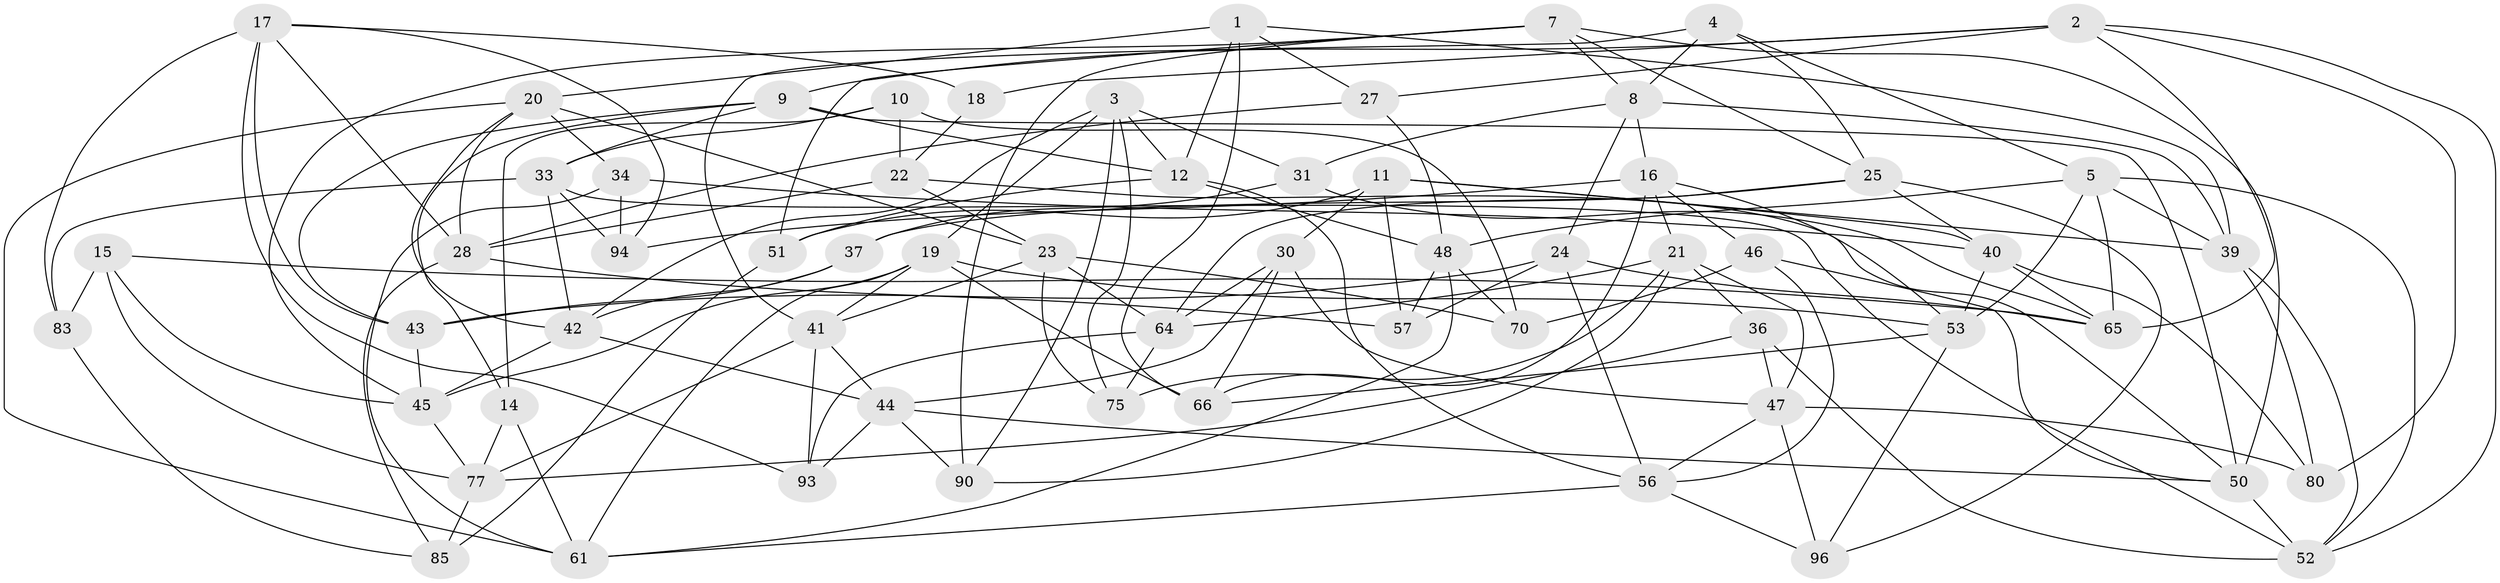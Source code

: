 // original degree distribution, {4: 1.0}
// Generated by graph-tools (version 1.1) at 2025/11/02/21/25 10:11:17]
// undirected, 61 vertices, 157 edges
graph export_dot {
graph [start="1"]
  node [color=gray90,style=filled];
  1 [super="+63"];
  2 [super="+99"];
  3 [super="+13"];
  4;
  5 [super="+6"];
  7 [super="+35"];
  8 [super="+79"];
  9 [super="+54"];
  10;
  11 [super="+92"];
  12 [super="+49"];
  14;
  15;
  16 [super="+58"];
  17 [super="+76"];
  18;
  19 [super="+32"];
  20 [super="+74"];
  21 [super="+29"];
  22 [super="+60"];
  23 [super="+26"];
  24 [super="+89"];
  25 [super="+72"];
  27;
  28 [super="+59"];
  30 [super="+68"];
  31;
  33 [super="+38"];
  34;
  36;
  37;
  39 [super="+98"];
  40 [super="+78"];
  41 [super="+73"];
  42 [super="+67"];
  43 [super="+62"];
  44 [super="+86"];
  45 [super="+55"];
  46;
  47 [super="+81"];
  48 [super="+100"];
  50 [super="+71"];
  51;
  52 [super="+95"];
  53 [super="+87"];
  56 [super="+91"];
  57;
  61 [super="+69"];
  64 [super="+88"];
  65 [super="+82"];
  66 [super="+97"];
  70;
  75;
  77 [super="+84"];
  80;
  83;
  85;
  90;
  93;
  94;
  96;
  1 -- 27;
  1 -- 20;
  1 -- 66 [weight=2];
  1 -- 12;
  1 -- 39;
  2 -- 18;
  2 -- 52;
  2 -- 9;
  2 -- 80;
  2 -- 27;
  2 -- 65;
  3 -- 19;
  3 -- 31;
  3 -- 75;
  3 -- 90;
  3 -- 12;
  3 -- 42;
  4 -- 8;
  4 -- 41;
  4 -- 25;
  4 -- 5;
  5 -- 53;
  5 -- 39;
  5 -- 48;
  5 -- 65;
  5 -- 52;
  7 -- 51;
  7 -- 50;
  7 -- 90;
  7 -- 25;
  7 -- 8;
  7 -- 45;
  8 -- 31;
  8 -- 39;
  8 -- 16;
  8 -- 24;
  9 -- 43;
  9 -- 12;
  9 -- 14;
  9 -- 50;
  9 -- 33;
  10 -- 33;
  10 -- 22;
  10 -- 70;
  10 -- 14;
  11 -- 30 [weight=2];
  11 -- 57;
  11 -- 39;
  11 -- 40;
  11 -- 51;
  12 -- 56;
  12 -- 51;
  12 -- 48;
  14 -- 61;
  14 -- 77;
  15 -- 77;
  15 -- 65;
  15 -- 45;
  15 -- 83;
  16 -- 46;
  16 -- 94;
  16 -- 21;
  16 -- 53;
  16 -- 66;
  17 -- 83;
  17 -- 94;
  17 -- 93;
  17 -- 18;
  17 -- 43;
  17 -- 28;
  18 -- 22 [weight=2];
  19 -- 41;
  19 -- 61;
  19 -- 66;
  19 -- 45;
  19 -- 53;
  20 -- 23;
  20 -- 34;
  20 -- 28;
  20 -- 42;
  20 -- 61;
  21 -- 75;
  21 -- 90;
  21 -- 36;
  21 -- 47;
  21 -- 64;
  22 -- 50;
  22 -- 28;
  22 -- 23;
  23 -- 64;
  23 -- 41;
  23 -- 70;
  23 -- 75;
  24 -- 65;
  24 -- 43 [weight=2];
  24 -- 57;
  24 -- 56;
  25 -- 96;
  25 -- 40;
  25 -- 37;
  25 -- 64;
  27 -- 48;
  27 -- 28;
  28 -- 85;
  28 -- 57;
  30 -- 66;
  30 -- 47;
  30 -- 44;
  30 -- 64;
  31 -- 37;
  31 -- 65;
  33 -- 83;
  33 -- 94;
  33 -- 42;
  33 -- 52;
  34 -- 61;
  34 -- 94;
  34 -- 40;
  36 -- 47;
  36 -- 52;
  36 -- 77;
  37 -- 42;
  37 -- 43;
  39 -- 80;
  39 -- 52;
  40 -- 80;
  40 -- 65;
  40 -- 53;
  41 -- 77;
  41 -- 93;
  41 -- 44;
  42 -- 44;
  42 -- 45;
  43 -- 45;
  44 -- 93;
  44 -- 50;
  44 -- 90;
  45 -- 77;
  46 -- 50;
  46 -- 56;
  46 -- 70;
  47 -- 96;
  47 -- 80;
  47 -- 56;
  48 -- 57;
  48 -- 61;
  48 -- 70;
  50 -- 52;
  51 -- 85;
  53 -- 96;
  53 -- 66;
  56 -- 96;
  56 -- 61;
  64 -- 75;
  64 -- 93;
  77 -- 85;
  83 -- 85;
}
